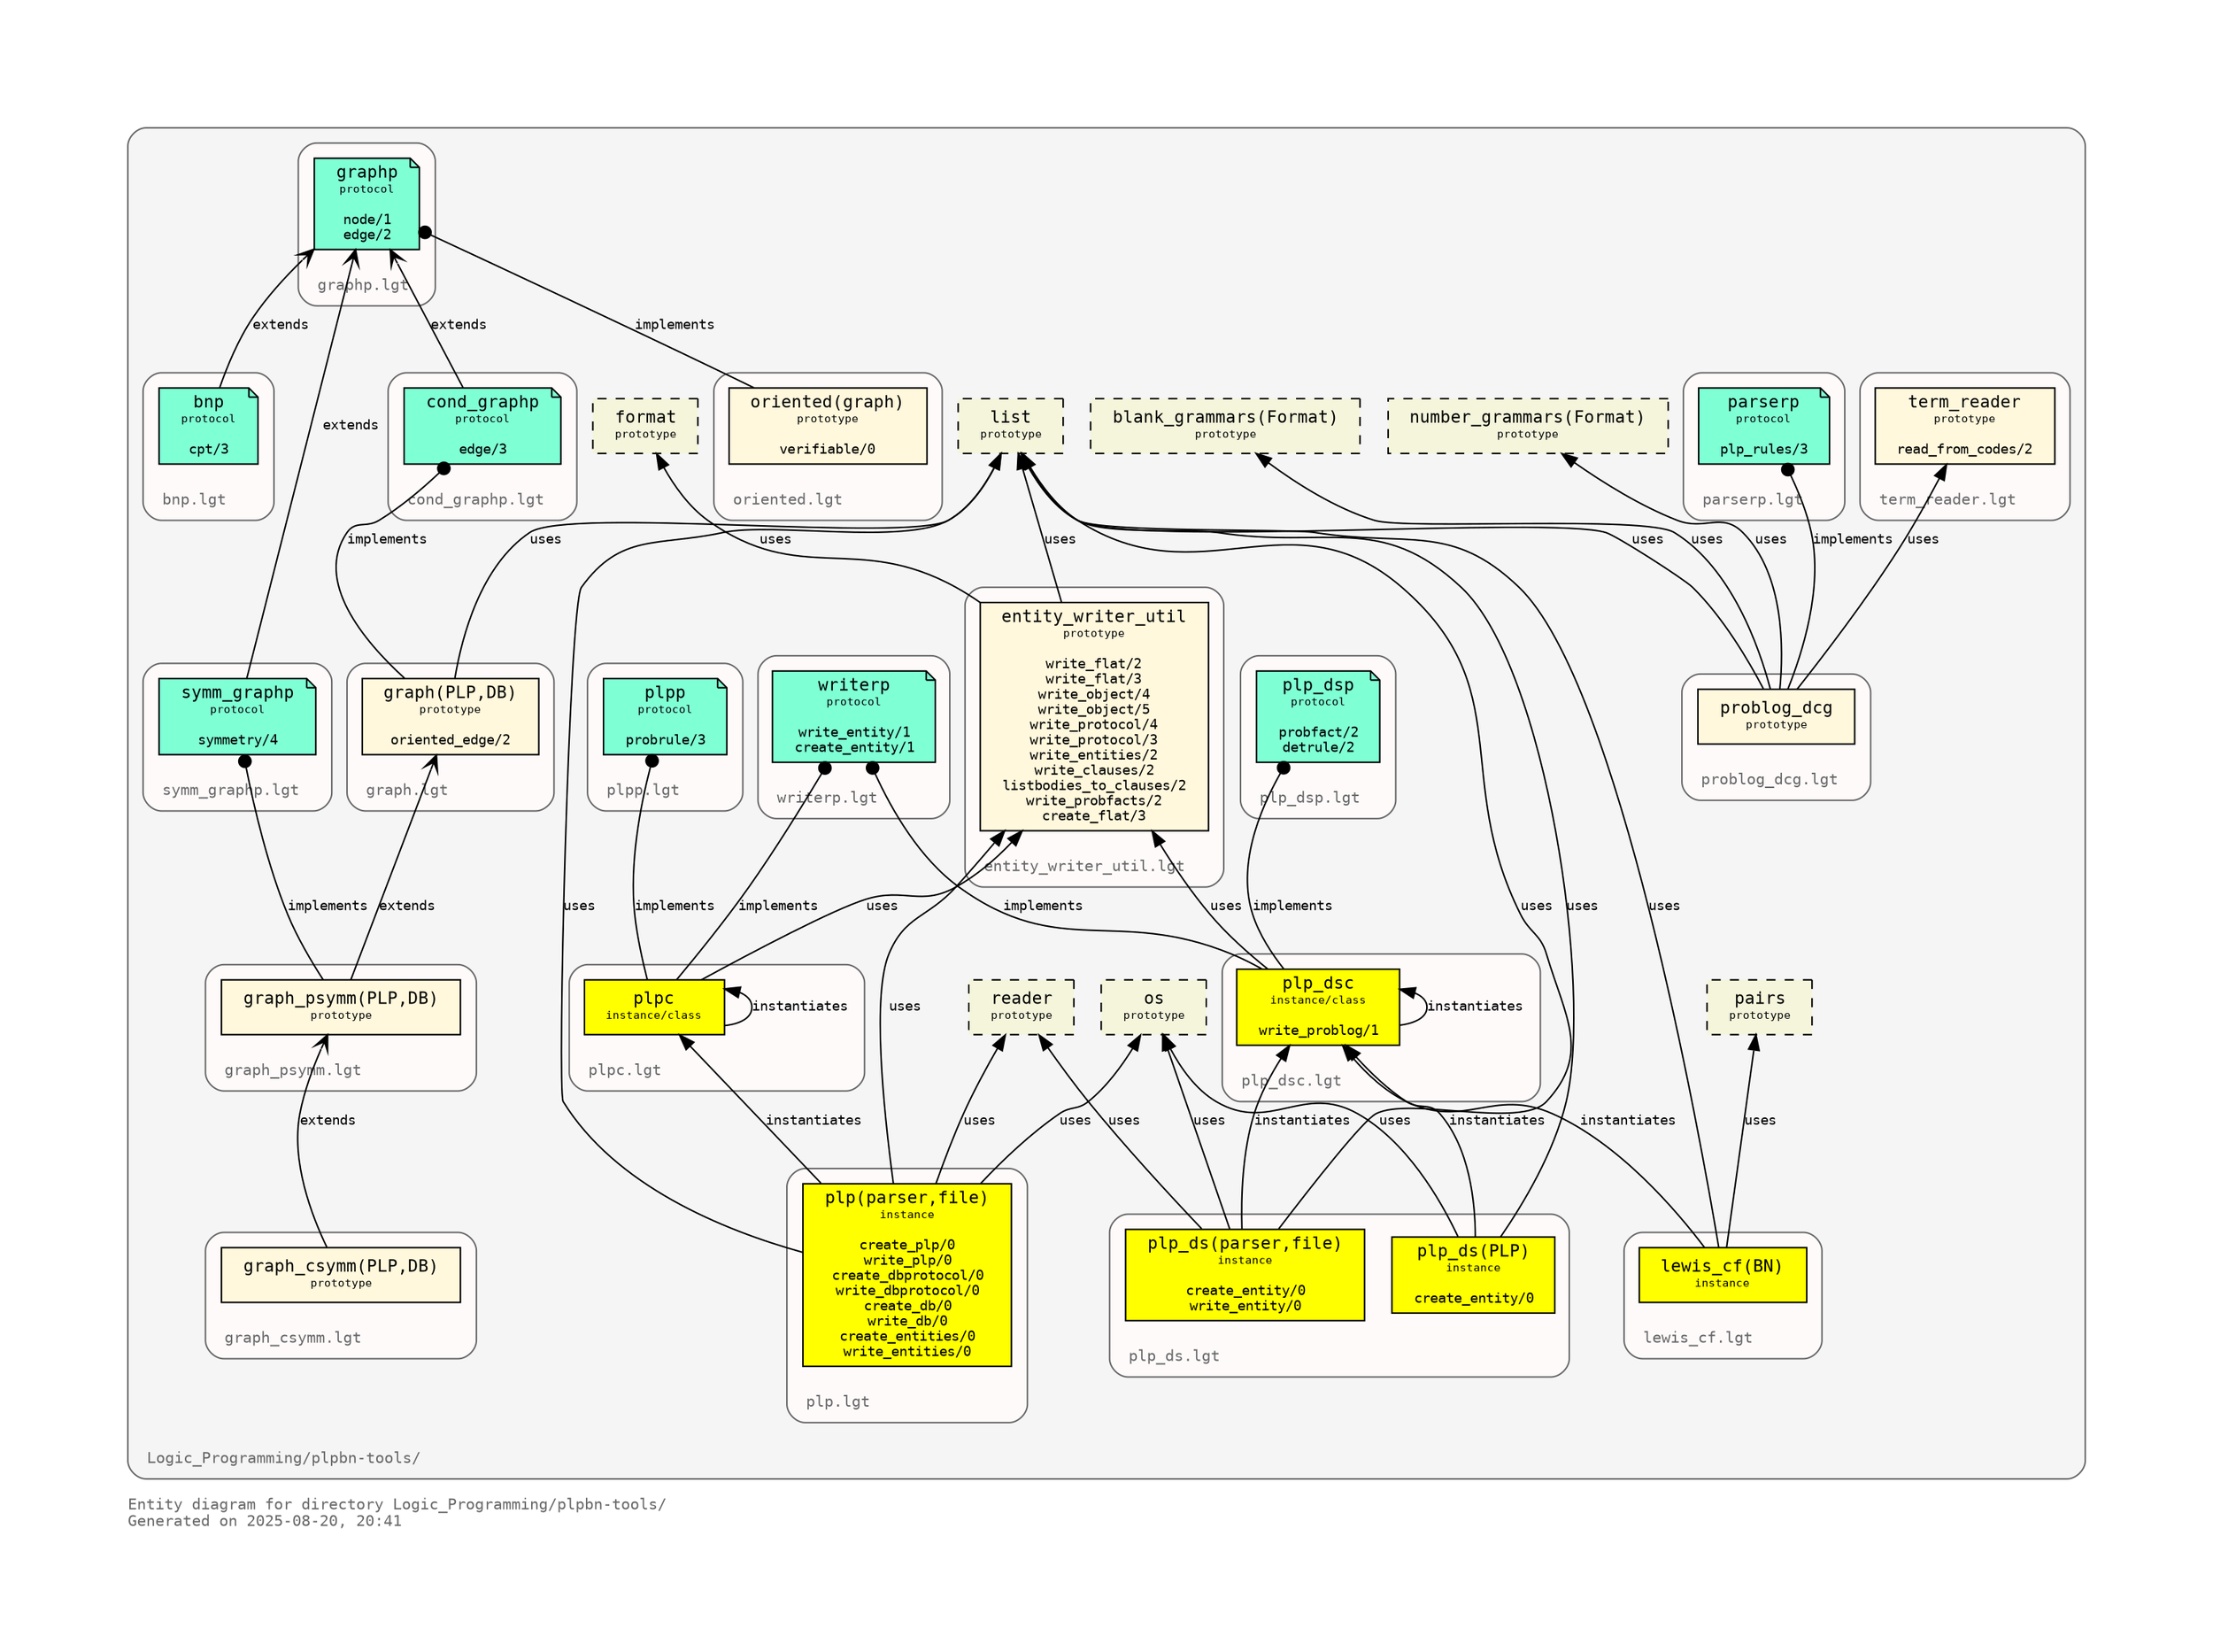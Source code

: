 digraph "plpbntools" {
rankdir="BT"
ranksep="1.0"
compound="true"
splines="true"
clusterrank="local"
labeljust="l"
margin="1.0"
fontname="Monospace"
fontsize="10"
fontcolor="dimgray"
pencolor="dimgray"
stylesheet="diagrams.css"
node [shape="ellipse",style="filled",fillcolor="white",fontname="Monospace",fontsize="9"]
edge [fontname="Monospace",fontsize="9"]
label="Entity diagram for directory Logic_Programming/plpbn-tools/\lGenerated on 2025-08-20, 20:41\l"

subgraph "cluster_directory_plpbntools" {
bgcolor="whitesmoke"
style="rounded"
margin="10"
label=<<TABLE border="0" cellborder="0"><TR><TD tooltip="Logic_Programming/plpbn-tools/">Logic_Programming/plpbn-tools/</TD></TR></TABLE>>
tooltip="Logic_Programming/plpbn-tools/"
subgraph "cluster_file_/home/weitkaemper/Logic_Programming/plpbn-tools/lewis_cf.lgt" {
bgcolor="snow"
style="rounded"
margin="10"
label=<<TABLE border="0" cellborder="0"><TR><TD tooltip="Logic_Programming/plpbn-tools/lewis_cf.lgt">lewis_cf.lgt</TD></TR></TABLE>>
tooltip="Logic_Programming/plpbn-tools/lewis_cf.lgt"
"lewis_cf(BN)" [shape="box",tooltip="instance",style="filled",fillcolor="yellow",label=<<TABLE border="0" cellborder="0" cellspacing="0" cellpadding="0"><TR><TD> </TD><TD><FONT POINT-SIZE="11">lewis_cf(BN)</FONT></TD><TD> </TD></TR><TR><TD> </TD><TD><FONT POINT-SIZE="7">instance</FONT></TD><TD> </TD></TR></TABLE>>]
}

subgraph "cluster_file_/home/weitkaemper/Logic_Programming/plpbn-tools/plp_ds.lgt" {
bgcolor="snow"
style="rounded"
margin="10"
label=<<TABLE border="0" cellborder="0"><TR><TD tooltip="Logic_Programming/plpbn-tools/plp_ds.lgt">plp_ds.lgt</TD></TR></TABLE>>
tooltip="Logic_Programming/plpbn-tools/plp_ds.lgt"
"plp_ds(PLP)" [shape="box",tooltip="instance",style="filled",fillcolor="yellow",label=<<TABLE border="0" cellborder="0" cellspacing="0" cellpadding="0"><TR><TD> </TD><TD><FONT POINT-SIZE="11">plp_ds(PLP)</FONT></TD><TD> </TD></TR><TR><TD> </TD><TD><FONT POINT-SIZE="7">instance</FONT></TD><TD> </TD></TR><TR><TD> </TD></TR><TR><TD> </TD><TD>create_entity/0</TD><TD> </TD></TR></TABLE>>]
"plp_ds(parser,file)" [shape="box",tooltip="instance",style="filled",fillcolor="yellow",label=<<TABLE border="0" cellborder="0" cellspacing="0" cellpadding="0"><TR><TD> </TD><TD><FONT POINT-SIZE="11">plp_ds(parser,file)</FONT></TD><TD> </TD></TR><TR><TD> </TD><TD><FONT POINT-SIZE="7">instance</FONT></TD><TD> </TD></TR><TR><TD> </TD></TR><TR><TD> </TD><TD>create_entity/0</TD><TD> </TD></TR><TR><TD> </TD><TD>write_entity/0</TD><TD> </TD></TR></TABLE>>]
}

subgraph "cluster_file_/home/weitkaemper/Logic_Programming/plpbn-tools/plpc.lgt" {
bgcolor="snow"
style="rounded"
margin="10"
label=<<TABLE border="0" cellborder="0"><TR><TD tooltip="Logic_Programming/plpbn-tools/plpc.lgt">plpc.lgt</TD></TR></TABLE>>
tooltip="Logic_Programming/plpbn-tools/plpc.lgt"
"plpc" [shape="box",tooltip="instance/class",style="filled",fillcolor="yellow",label=<<TABLE border="0" cellborder="0" cellspacing="0" cellpadding="0"><TR><TD> </TD><TD><FONT POINT-SIZE="11">plpc</FONT></TD><TD> </TD></TR><TR><TD> </TD><TD><FONT POINT-SIZE="7">instance/class</FONT></TD><TD> </TD></TR></TABLE>>]
}

subgraph "cluster_file_/home/weitkaemper/Logic_Programming/plpbn-tools/plpp.lgt" {
bgcolor="snow"
style="rounded"
margin="10"
label=<<TABLE border="0" cellborder="0"><TR><TD tooltip="Logic_Programming/plpbn-tools/plpp.lgt">plpp.lgt</TD></TR></TABLE>>
tooltip="Logic_Programming/plpbn-tools/plpp.lgt"
"plpp" [shape="note",tooltip="protocol",style="filled",fillcolor="aquamarine",label=<<TABLE border="0" cellborder="0" cellspacing="0" cellpadding="0"><TR><TD> </TD><TD><FONT POINT-SIZE="11">plpp</FONT></TD><TD> </TD></TR><TR><TD> </TD><TD><FONT POINT-SIZE="7">protocol</FONT></TD><TD> </TD></TR><TR><TD> </TD></TR><TR><TD> </TD><TD>probrule/3</TD><TD> </TD></TR></TABLE>>]
}

subgraph "cluster_file_/home/weitkaemper/Logic_Programming/plpbn-tools/graphp.lgt" {
bgcolor="snow"
style="rounded"
margin="10"
label=<<TABLE border="0" cellborder="0"><TR><TD tooltip="Logic_Programming/plpbn-tools/graphp.lgt">graphp.lgt</TD></TR></TABLE>>
tooltip="Logic_Programming/plpbn-tools/graphp.lgt"
"graphp" [shape="note",tooltip="protocol",style="filled",fillcolor="aquamarine",label=<<TABLE border="0" cellborder="0" cellspacing="0" cellpadding="0"><TR><TD> </TD><TD><FONT POINT-SIZE="11">graphp</FONT></TD><TD> </TD></TR><TR><TD> </TD><TD><FONT POINT-SIZE="7">protocol</FONT></TD><TD> </TD></TR><TR><TD> </TD></TR><TR><TD> </TD><TD>node/1</TD><TD> </TD></TR><TR><TD> </TD><TD>edge/2</TD><TD> </TD></TR></TABLE>>]
}

subgraph "cluster_file_/home/weitkaemper/Logic_Programming/plpbn-tools/problog_dcg.lgt" {
bgcolor="snow"
style="rounded"
margin="10"
label=<<TABLE border="0" cellborder="0"><TR><TD tooltip="Logic_Programming/plpbn-tools/problog_dcg.lgt">problog_dcg.lgt</TD></TR></TABLE>>
tooltip="Logic_Programming/plpbn-tools/problog_dcg.lgt"
"problog_dcg" [shape="box",tooltip="prototype",style="filled",fillcolor="cornsilk",label=<<TABLE border="0" cellborder="0" cellspacing="0" cellpadding="0"><TR><TD> </TD><TD><FONT POINT-SIZE="11">problog_dcg</FONT></TD><TD> </TD></TR><TR><TD> </TD><TD><FONT POINT-SIZE="7">prototype</FONT></TD><TD> </TD></TR></TABLE>>]
}

subgraph "cluster_file_/home/weitkaemper/Logic_Programming/plpbn-tools/plp.lgt" {
bgcolor="snow"
style="rounded"
margin="10"
label=<<TABLE border="0" cellborder="0"><TR><TD tooltip="Logic_Programming/plpbn-tools/plp.lgt">plp.lgt</TD></TR></TABLE>>
tooltip="Logic_Programming/plpbn-tools/plp.lgt"
"plp(parser,file)" [shape="box",tooltip="instance",style="filled",fillcolor="yellow",label=<<TABLE border="0" cellborder="0" cellspacing="0" cellpadding="0"><TR><TD> </TD><TD><FONT POINT-SIZE="11">plp(parser,file)</FONT></TD><TD> </TD></TR><TR><TD> </TD><TD><FONT POINT-SIZE="7">instance</FONT></TD><TD> </TD></TR><TR><TD> </TD></TR><TR><TD> </TD><TD>create_plp/0</TD><TD> </TD></TR><TR><TD> </TD><TD>write_plp/0</TD><TD> </TD></TR><TR><TD> </TD><TD>create_dbprotocol/0</TD><TD> </TD></TR><TR><TD> </TD><TD>write_dbprotocol/0</TD><TD> </TD></TR><TR><TD> </TD><TD>create_db/0</TD><TD> </TD></TR><TR><TD> </TD><TD>write_db/0</TD><TD> </TD></TR><TR><TD> </TD><TD>create_entities/0</TD><TD> </TD></TR><TR><TD> </TD><TD>write_entities/0</TD><TD> </TD></TR></TABLE>>]
}

subgraph "cluster_file_/home/weitkaemper/Logic_Programming/plpbn-tools/plp_dsc.lgt" {
bgcolor="snow"
style="rounded"
margin="10"
label=<<TABLE border="0" cellborder="0"><TR><TD tooltip="Logic_Programming/plpbn-tools/plp_dsc.lgt">plp_dsc.lgt</TD></TR></TABLE>>
tooltip="Logic_Programming/plpbn-tools/plp_dsc.lgt"
"plp_dsc" [shape="box",tooltip="instance/class",style="filled",fillcolor="yellow",label=<<TABLE border="0" cellborder="0" cellspacing="0" cellpadding="0"><TR><TD> </TD><TD><FONT POINT-SIZE="11">plp_dsc</FONT></TD><TD> </TD></TR><TR><TD> </TD><TD><FONT POINT-SIZE="7">instance/class</FONT></TD><TD> </TD></TR><TR><TD> </TD></TR><TR><TD> </TD><TD>write_problog/1</TD><TD> </TD></TR></TABLE>>]
}

subgraph "cluster_file_/home/weitkaemper/Logic_Programming/plpbn-tools/graph.lgt" {
bgcolor="snow"
style="rounded"
margin="10"
label=<<TABLE border="0" cellborder="0"><TR><TD tooltip="Logic_Programming/plpbn-tools/graph.lgt">graph.lgt</TD></TR></TABLE>>
tooltip="Logic_Programming/plpbn-tools/graph.lgt"
"graph(PLP,DB)" [shape="box",tooltip="prototype",style="filled",fillcolor="cornsilk",label=<<TABLE border="0" cellborder="0" cellspacing="0" cellpadding="0"><TR><TD> </TD><TD><FONT POINT-SIZE="11">graph(PLP,DB)</FONT></TD><TD> </TD></TR><TR><TD> </TD><TD><FONT POINT-SIZE="7">prototype</FONT></TD><TD> </TD></TR><TR><TD> </TD></TR><TR><TD> </TD><TD>oriented_edge/2</TD><TD> </TD></TR></TABLE>>]
}

subgraph "cluster_file_/home/weitkaemper/Logic_Programming/plpbn-tools/oriented.lgt" {
bgcolor="snow"
style="rounded"
margin="10"
label=<<TABLE border="0" cellborder="0"><TR><TD tooltip="Logic_Programming/plpbn-tools/oriented.lgt">oriented.lgt</TD></TR></TABLE>>
tooltip="Logic_Programming/plpbn-tools/oriented.lgt"
"oriented(graph)" [shape="box",tooltip="prototype",style="filled",fillcolor="cornsilk",label=<<TABLE border="0" cellborder="0" cellspacing="0" cellpadding="0"><TR><TD> </TD><TD><FONT POINT-SIZE="11">oriented(graph)</FONT></TD><TD> </TD></TR><TR><TD> </TD><TD><FONT POINT-SIZE="7">prototype</FONT></TD><TD> </TD></TR><TR><TD> </TD></TR><TR><TD> </TD><TD>verifiable/0</TD><TD> </TD></TR></TABLE>>]
}

subgraph "cluster_file_/home/weitkaemper/Logic_Programming/plpbn-tools/graph_csymm.lgt" {
bgcolor="snow"
style="rounded"
margin="10"
label=<<TABLE border="0" cellborder="0"><TR><TD tooltip="Logic_Programming/plpbn-tools/graph_csymm.lgt">graph_csymm.lgt</TD></TR></TABLE>>
tooltip="Logic_Programming/plpbn-tools/graph_csymm.lgt"
"graph_csymm(PLP,DB)" [shape="box",tooltip="prototype",style="filled",fillcolor="cornsilk",label=<<TABLE border="0" cellborder="0" cellspacing="0" cellpadding="0"><TR><TD> </TD><TD><FONT POINT-SIZE="11">graph_csymm(PLP,DB)</FONT></TD><TD> </TD></TR><TR><TD> </TD><TD><FONT POINT-SIZE="7">prototype</FONT></TD><TD> </TD></TR></TABLE>>]
}

subgraph "cluster_file_/home/weitkaemper/Logic_Programming/plpbn-tools/graph_psymm.lgt" {
bgcolor="snow"
style="rounded"
margin="10"
label=<<TABLE border="0" cellborder="0"><TR><TD tooltip="Logic_Programming/plpbn-tools/graph_psymm.lgt">graph_psymm.lgt</TD></TR></TABLE>>
tooltip="Logic_Programming/plpbn-tools/graph_psymm.lgt"
"graph_psymm(PLP,DB)" [shape="box",tooltip="prototype",style="filled",fillcolor="cornsilk",label=<<TABLE border="0" cellborder="0" cellspacing="0" cellpadding="0"><TR><TD> </TD><TD><FONT POINT-SIZE="11">graph_psymm(PLP,DB)</FONT></TD><TD> </TD></TR><TR><TD> </TD><TD><FONT POINT-SIZE="7">prototype</FONT></TD><TD> </TD></TR></TABLE>>]
}

subgraph "cluster_file_/home/weitkaemper/Logic_Programming/plpbn-tools/writerp.lgt" {
bgcolor="snow"
style="rounded"
margin="10"
label=<<TABLE border="0" cellborder="0"><TR><TD tooltip="Logic_Programming/plpbn-tools/writerp.lgt">writerp.lgt</TD></TR></TABLE>>
tooltip="Logic_Programming/plpbn-tools/writerp.lgt"
"writerp" [shape="note",tooltip="protocol",style="filled",fillcolor="aquamarine",label=<<TABLE border="0" cellborder="0" cellspacing="0" cellpadding="0"><TR><TD> </TD><TD><FONT POINT-SIZE="11">writerp</FONT></TD><TD> </TD></TR><TR><TD> </TD><TD><FONT POINT-SIZE="7">protocol</FONT></TD><TD> </TD></TR><TR><TD> </TD></TR><TR><TD> </TD><TD>write_entity/1</TD><TD> </TD></TR><TR><TD> </TD><TD>create_entity/1</TD><TD> </TD></TR></TABLE>>]
}

subgraph "cluster_file_/home/weitkaemper/Logic_Programming/plpbn-tools/cond_graphp.lgt" {
bgcolor="snow"
style="rounded"
margin="10"
label=<<TABLE border="0" cellborder="0"><TR><TD tooltip="Logic_Programming/plpbn-tools/cond_graphp.lgt">cond_graphp.lgt</TD></TR></TABLE>>
tooltip="Logic_Programming/plpbn-tools/cond_graphp.lgt"
"cond_graphp" [shape="note",tooltip="protocol",style="filled",fillcolor="aquamarine",label=<<TABLE border="0" cellborder="0" cellspacing="0" cellpadding="0"><TR><TD> </TD><TD><FONT POINT-SIZE="11">cond_graphp</FONT></TD><TD> </TD></TR><TR><TD> </TD><TD><FONT POINT-SIZE="7">protocol</FONT></TD><TD> </TD></TR><TR><TD> </TD></TR><TR><TD> </TD><TD>edge/3</TD><TD> </TD></TR></TABLE>>]
}

subgraph "cluster_file_/home/weitkaemper/Logic_Programming/plpbn-tools/bnp.lgt" {
bgcolor="snow"
style="rounded"
margin="10"
label=<<TABLE border="0" cellborder="0"><TR><TD tooltip="Logic_Programming/plpbn-tools/bnp.lgt">bnp.lgt</TD></TR></TABLE>>
tooltip="Logic_Programming/plpbn-tools/bnp.lgt"
"bnp" [shape="note",tooltip="protocol",style="filled",fillcolor="aquamarine",label=<<TABLE border="0" cellborder="0" cellspacing="0" cellpadding="0"><TR><TD> </TD><TD><FONT POINT-SIZE="11">bnp</FONT></TD><TD> </TD></TR><TR><TD> </TD><TD><FONT POINT-SIZE="7">protocol</FONT></TD><TD> </TD></TR><TR><TD> </TD></TR><TR><TD> </TD><TD>cpt/3</TD><TD> </TD></TR></TABLE>>]
}

subgraph "cluster_file_/home/weitkaemper/Logic_Programming/plpbn-tools/plp_dsp.lgt" {
bgcolor="snow"
style="rounded"
margin="10"
label=<<TABLE border="0" cellborder="0"><TR><TD tooltip="Logic_Programming/plpbn-tools/plp_dsp.lgt">plp_dsp.lgt</TD></TR></TABLE>>
tooltip="Logic_Programming/plpbn-tools/plp_dsp.lgt"
"plp_dsp" [shape="note",tooltip="protocol",style="filled",fillcolor="aquamarine",label=<<TABLE border="0" cellborder="0" cellspacing="0" cellpadding="0"><TR><TD> </TD><TD><FONT POINT-SIZE="11">plp_dsp</FONT></TD><TD> </TD></TR><TR><TD> </TD><TD><FONT POINT-SIZE="7">protocol</FONT></TD><TD> </TD></TR><TR><TD> </TD></TR><TR><TD> </TD><TD>probfact/2</TD><TD> </TD></TR><TR><TD> </TD><TD>detrule/2</TD><TD> </TD></TR></TABLE>>]
}

subgraph "cluster_file_/home/weitkaemper/Logic_Programming/plpbn-tools/parserp.lgt" {
bgcolor="snow"
style="rounded"
margin="10"
label=<<TABLE border="0" cellborder="0"><TR><TD tooltip="Logic_Programming/plpbn-tools/parserp.lgt">parserp.lgt</TD></TR></TABLE>>
tooltip="Logic_Programming/plpbn-tools/parserp.lgt"
"parserp" [shape="note",tooltip="protocol",style="filled",fillcolor="aquamarine",label=<<TABLE border="0" cellborder="0" cellspacing="0" cellpadding="0"><TR><TD> </TD><TD><FONT POINT-SIZE="11">parserp</FONT></TD><TD> </TD></TR><TR><TD> </TD><TD><FONT POINT-SIZE="7">protocol</FONT></TD><TD> </TD></TR><TR><TD> </TD></TR><TR><TD> </TD><TD>plp_rules/3</TD><TD> </TD></TR></TABLE>>]
}

subgraph "cluster_file_/home/weitkaemper/Logic_Programming/plpbn-tools/symm_graphp.lgt" {
bgcolor="snow"
style="rounded"
margin="10"
label=<<TABLE border="0" cellborder="0"><TR><TD tooltip="Logic_Programming/plpbn-tools/symm_graphp.lgt">symm_graphp.lgt</TD></TR></TABLE>>
tooltip="Logic_Programming/plpbn-tools/symm_graphp.lgt"
"symm_graphp" [shape="note",tooltip="protocol",style="filled",fillcolor="aquamarine",label=<<TABLE border="0" cellborder="0" cellspacing="0" cellpadding="0"><TR><TD> </TD><TD><FONT POINT-SIZE="11">symm_graphp</FONT></TD><TD> </TD></TR><TR><TD> </TD><TD><FONT POINT-SIZE="7">protocol</FONT></TD><TD> </TD></TR><TR><TD> </TD></TR><TR><TD> </TD><TD>symmetry/4</TD><TD> </TD></TR></TABLE>>]
}

subgraph "cluster_file_/home/weitkaemper/Logic_Programming/plpbn-tools/term_reader.lgt" {
bgcolor="snow"
style="rounded"
margin="10"
label=<<TABLE border="0" cellborder="0"><TR><TD tooltip="Logic_Programming/plpbn-tools/term_reader.lgt">term_reader.lgt</TD></TR></TABLE>>
tooltip="Logic_Programming/plpbn-tools/term_reader.lgt"
"term_reader" [shape="box",tooltip="prototype",style="filled",fillcolor="cornsilk",label=<<TABLE border="0" cellborder="0" cellspacing="0" cellpadding="0"><TR><TD> </TD><TD><FONT POINT-SIZE="11">term_reader</FONT></TD><TD> </TD></TR><TR><TD> </TD><TD><FONT POINT-SIZE="7">prototype</FONT></TD><TD> </TD></TR><TR><TD> </TD></TR><TR><TD> </TD><TD>read_from_codes/2</TD><TD> </TD></TR></TABLE>>]
}

subgraph "cluster_file_/home/weitkaemper/Logic_Programming/plpbn-tools/entity_writer_util.lgt" {
bgcolor="snow"
style="rounded"
margin="10"
label=<<TABLE border="0" cellborder="0"><TR><TD tooltip="Logic_Programming/plpbn-tools/entity_writer_util.lgt">entity_writer_util.lgt</TD></TR></TABLE>>
tooltip="Logic_Programming/plpbn-tools/entity_writer_util.lgt"
"entity_writer_util" [shape="box",tooltip="prototype",style="filled",fillcolor="cornsilk",label=<<TABLE border="0" cellborder="0" cellspacing="0" cellpadding="0"><TR><TD> </TD><TD><FONT POINT-SIZE="11">entity_writer_util</FONT></TD><TD> </TD></TR><TR><TD> </TD><TD><FONT POINT-SIZE="7">prototype</FONT></TD><TD> </TD></TR><TR><TD> </TD></TR><TR><TD> </TD><TD>write_flat/2</TD><TD> </TD></TR><TR><TD> </TD><TD>write_flat/3</TD><TD> </TD></TR><TR><TD> </TD><TD>write_object/4</TD><TD> </TD></TR><TR><TD> </TD><TD>write_object/5</TD><TD> </TD></TR><TR><TD> </TD><TD>write_protocol/4</TD><TD> </TD></TR><TR><TD> </TD><TD>write_protocol/3</TD><TD> </TD></TR><TR><TD> </TD><TD>write_entities/2</TD><TD> </TD></TR><TR><TD> </TD><TD>write_clauses/2</TD><TD> </TD></TR><TR><TD> </TD><TD>listbodies_to_clauses/2</TD><TD> </TD></TR><TR><TD> </TD><TD>write_probfacts/2</TD><TD> </TD></TR><TR><TD> </TD><TD>create_flat/3</TD><TD> </TD></TR></TABLE>>]
}

"pairs" [shape="box",tooltip="prototype",style="filled,dashed",fillcolor="beige",label=<<TABLE border="0" cellborder="0" cellspacing="0" cellpadding="0"><TR><TD> </TD><TD><FONT POINT-SIZE="11">pairs</FONT></TD><TD> </TD></TR><TR><TD> </TD><TD><FONT POINT-SIZE="7">prototype</FONT></TD><TD> </TD></TR></TABLE>>]
"list" [shape="box",tooltip="prototype",style="filled,dashed",fillcolor="beige",label=<<TABLE border="0" cellborder="0" cellspacing="0" cellpadding="0"><TR><TD> </TD><TD><FONT POINT-SIZE="11">list</FONT></TD><TD> </TD></TR><TR><TD> </TD><TD><FONT POINT-SIZE="7">prototype</FONT></TD><TD> </TD></TR></TABLE>>]
"os" [shape="box",tooltip="prototype",style="filled,dashed",fillcolor="beige",label=<<TABLE border="0" cellborder="0" cellspacing="0" cellpadding="0"><TR><TD> </TD><TD><FONT POINT-SIZE="11">os</FONT></TD><TD> </TD></TR><TR><TD> </TD><TD><FONT POINT-SIZE="7">prototype</FONT></TD><TD> </TD></TR></TABLE>>]
"reader" [shape="box",tooltip="prototype",style="filled,dashed",fillcolor="beige",label=<<TABLE border="0" cellborder="0" cellspacing="0" cellpadding="0"><TR><TD> </TD><TD><FONT POINT-SIZE="11">reader</FONT></TD><TD> </TD></TR><TR><TD> </TD><TD><FONT POINT-SIZE="7">prototype</FONT></TD><TD> </TD></TR></TABLE>>]
"blank_grammars(Format)" [shape="box",tooltip="prototype",style="filled,dashed",fillcolor="beige",label=<<TABLE border="0" cellborder="0" cellspacing="0" cellpadding="0"><TR><TD> </TD><TD><FONT POINT-SIZE="11">blank_grammars(Format)</FONT></TD><TD> </TD></TR><TR><TD> </TD><TD><FONT POINT-SIZE="7">prototype</FONT></TD><TD> </TD></TR></TABLE>>]
"number_grammars(Format)" [shape="box",tooltip="prototype",style="filled,dashed",fillcolor="beige",label=<<TABLE border="0" cellborder="0" cellspacing="0" cellpadding="0"><TR><TD> </TD><TD><FONT POINT-SIZE="11">number_grammars(Format)</FONT></TD><TD> </TD></TR><TR><TD> </TD><TD><FONT POINT-SIZE="7">prototype</FONT></TD><TD> </TD></TR></TABLE>>]
"format" [shape="box",tooltip="prototype",style="filled,dashed",fillcolor="beige",label=<<TABLE border="0" cellborder="0" cellspacing="0" cellpadding="0"><TR><TD> </TD><TD><FONT POINT-SIZE="11">format</FONT></TD><TD> </TD></TR><TR><TD> </TD><TD><FONT POINT-SIZE="7">prototype</FONT></TD><TD> </TD></TR></TABLE>>]
"lewis_cf(BN)" -> "plp_dsc" [arrowhead="normal",labeltooltip="instantiates",label=<instantiates>]
"lewis_cf(BN)" -> "pairs" [arrowhead="normal",labeltooltip="uses",label=<uses>]
"lewis_cf(BN)" -> "list" [arrowhead="normal",labeltooltip="uses",label=<uses>]
"plp_ds(PLP)" -> "plp_dsc" [arrowhead="normal",labeltooltip="instantiates",label=<instantiates>]
"plp_ds(PLP)" -> "os" [arrowhead="normal",labeltooltip="uses",label=<uses>]
"plp_ds(PLP)" -> "list" [arrowhead="normal",labeltooltip="uses",label=<uses>]
"plp_ds(parser,file)" -> "plp_dsc" [arrowhead="normal",labeltooltip="instantiates",label=<instantiates>]
"plp_ds(parser,file)" -> "reader" [arrowhead="normal",labeltooltip="uses",label=<uses>]
"plp_ds(parser,file)" -> "os" [arrowhead="normal",labeltooltip="uses",label=<uses>]
"plp_ds(parser,file)" -> "list" [arrowhead="normal",labeltooltip="uses",label=<uses>]
"plpc" -> "writerp" [arrowhead="dot",labeltooltip="implements",label=<implements>]
"plpc" -> "plpp" [arrowhead="dot",labeltooltip="implements",label=<implements>]
"plpc" -> "plpc" [arrowhead="normal",labeltooltip="instantiates",label=<instantiates>]
"plpc" -> "entity_writer_util" [arrowhead="normal",labeltooltip="uses",label=<uses>]
"problog_dcg" -> "parserp" [arrowhead="dot",labeltooltip="implements",label=<implements>]
"problog_dcg" -> "blank_grammars(Format)" [arrowhead="normal",labeltooltip="uses",label=<uses>]
"problog_dcg" -> "number_grammars(Format)" [arrowhead="normal",labeltooltip="uses",label=<uses>]
"problog_dcg" -> "term_reader" [arrowhead="normal",labeltooltip="uses",label=<uses>]
"problog_dcg" -> "list" [arrowhead="normal",labeltooltip="uses",label=<uses>]
"plp(parser,file)" -> "plpc" [arrowhead="normal",labeltooltip="instantiates",label=<instantiates>]
"plp(parser,file)" -> "reader" [arrowhead="normal",labeltooltip="uses",label=<uses>]
"plp(parser,file)" -> "os" [arrowhead="normal",labeltooltip="uses",label=<uses>]
"plp(parser,file)" -> "list" [arrowhead="normal",labeltooltip="uses",label=<uses>]
"plp(parser,file)" -> "entity_writer_util" [arrowhead="normal",labeltooltip="uses",label=<uses>]
"plp_dsc" -> "writerp" [arrowhead="dot",labeltooltip="implements",label=<implements>]
"plp_dsc" -> "plp_dsp" [arrowhead="dot",labeltooltip="implements",label=<implements>]
"plp_dsc" -> "plp_dsc" [arrowhead="normal",labeltooltip="instantiates",label=<instantiates>]
"plp_dsc" -> "entity_writer_util" [arrowhead="normal",labeltooltip="uses",label=<uses>]
"graph(PLP,DB)" -> "cond_graphp" [arrowhead="dot",labeltooltip="implements",label=<implements>]
"graph(PLP,DB)" -> "list" [arrowhead="normal",labeltooltip="uses",label=<uses>]
"oriented(graph)" -> "graphp" [arrowhead="dot",labeltooltip="implements",label=<implements>]
"graph_csymm(PLP,DB)" -> "graph_psymm(PLP,DB)" [arrowhead="vee",labeltooltip="extends",label=<extends>]
"graph_psymm(PLP,DB)" -> "symm_graphp" [arrowhead="dot",labeltooltip="implements",label=<implements>]
"graph_psymm(PLP,DB)" -> "graph(PLP,DB)" [arrowhead="vee",labeltooltip="extends",label=<extends>]
"cond_graphp" -> "graphp" [arrowhead="vee",labeltooltip="extends",label=<extends>]
"bnp" -> "graphp" [arrowhead="vee",labeltooltip="extends",label=<extends>]
"symm_graphp" -> "graphp" [arrowhead="vee",labeltooltip="extends",label=<extends>]
"entity_writer_util" -> "format" [arrowhead="normal",labeltooltip="uses",label=<uses>]
"entity_writer_util" -> "list" [arrowhead="normal",labeltooltip="uses",label=<uses>]
}

}
